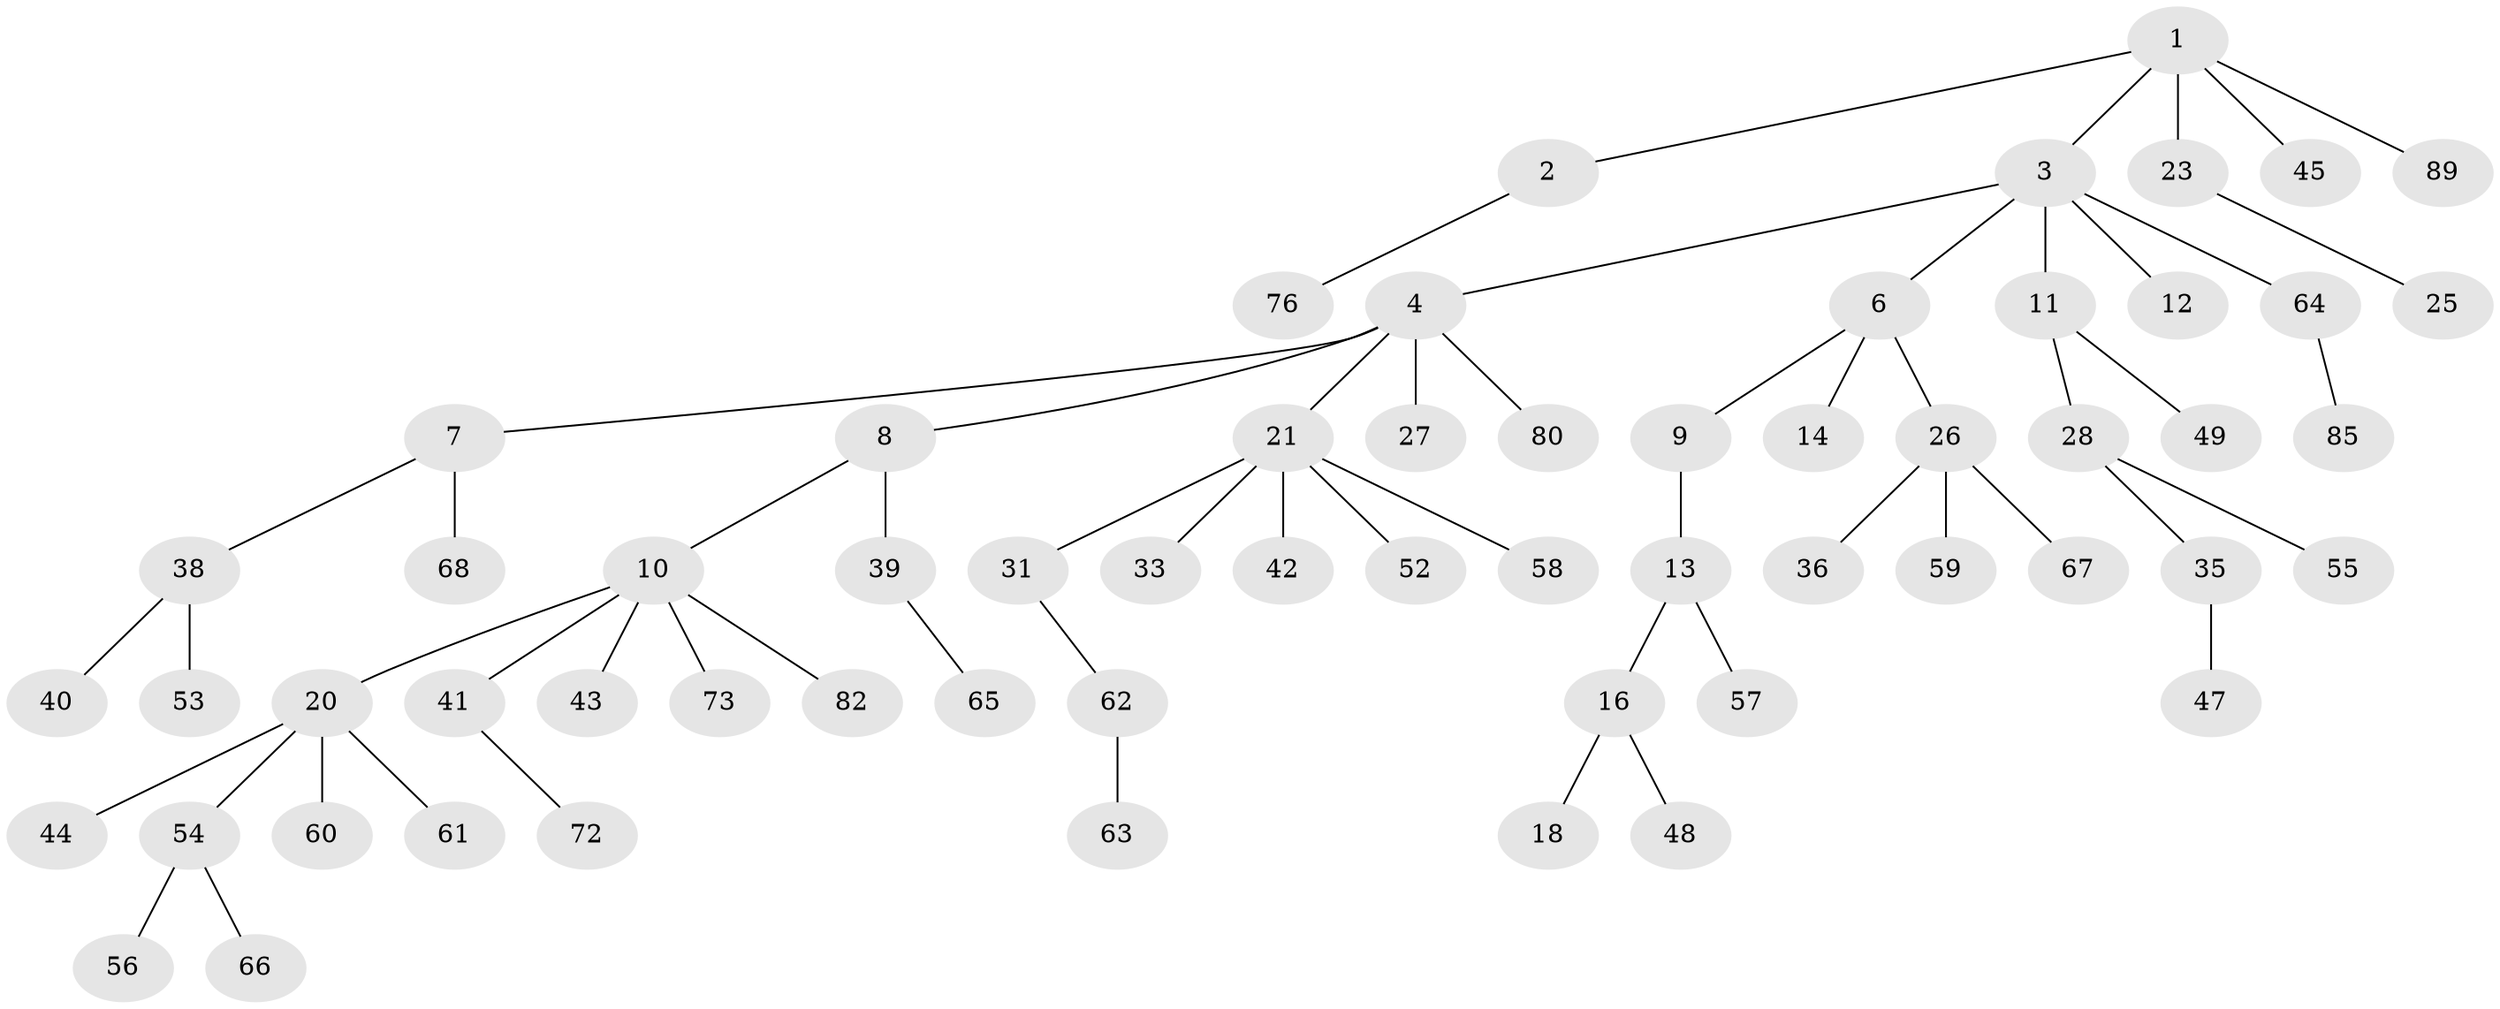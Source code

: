 // original degree distribution, {5: 0.04395604395604396, 2: 0.24175824175824176, 7: 0.01098901098901099, 6: 0.02197802197802198, 3: 0.10989010989010989, 4: 0.054945054945054944, 1: 0.5164835164835165}
// Generated by graph-tools (version 1.1) at 2025/42/03/06/25 10:42:02]
// undirected, 61 vertices, 60 edges
graph export_dot {
graph [start="1"]
  node [color=gray90,style=filled];
  1 [super="+86"];
  2 [super="+29"];
  3 [super="+70"];
  4 [super="+5"];
  6 [super="+69"];
  7;
  8 [super="+22"];
  9;
  10 [super="+15"];
  11 [super="+19"];
  12;
  13 [super="+46"];
  14;
  16 [super="+17"];
  18;
  20 [super="+32"];
  21 [super="+24"];
  23 [super="+50"];
  25 [super="+91"];
  26 [super="+30"];
  27 [super="+37"];
  28 [super="+34"];
  31;
  33;
  35 [super="+88"];
  36;
  38 [super="+90"];
  39 [super="+75"];
  40;
  41;
  42;
  43;
  44;
  45 [super="+78"];
  47;
  48 [super="+51"];
  49;
  52;
  53;
  54 [super="+79"];
  55 [super="+77"];
  56;
  57;
  58;
  59;
  60;
  61;
  62 [super="+81"];
  63;
  64 [super="+84"];
  65;
  66 [super="+87"];
  67 [super="+74"];
  68 [super="+71"];
  72;
  73;
  76;
  80 [super="+83"];
  82;
  85;
  89;
  1 -- 2;
  1 -- 3;
  1 -- 23;
  1 -- 45;
  1 -- 89;
  2 -- 76;
  3 -- 4;
  3 -- 6;
  3 -- 11;
  3 -- 12;
  3 -- 64;
  4 -- 80;
  4 -- 21;
  4 -- 7;
  4 -- 8;
  4 -- 27;
  6 -- 9;
  6 -- 14;
  6 -- 26;
  7 -- 38;
  7 -- 68;
  8 -- 10;
  8 -- 39;
  9 -- 13;
  10 -- 41;
  10 -- 73;
  10 -- 82;
  10 -- 43;
  10 -- 20;
  11 -- 49;
  11 -- 28;
  13 -- 16;
  13 -- 57;
  16 -- 48;
  16 -- 18;
  20 -- 44;
  20 -- 60;
  20 -- 61;
  20 -- 54;
  21 -- 31;
  21 -- 33;
  21 -- 52;
  21 -- 58;
  21 -- 42;
  23 -- 25;
  26 -- 59;
  26 -- 67;
  26 -- 36;
  28 -- 35;
  28 -- 55;
  31 -- 62;
  35 -- 47;
  38 -- 40;
  38 -- 53;
  39 -- 65;
  41 -- 72;
  54 -- 56;
  54 -- 66;
  62 -- 63;
  64 -- 85;
}
